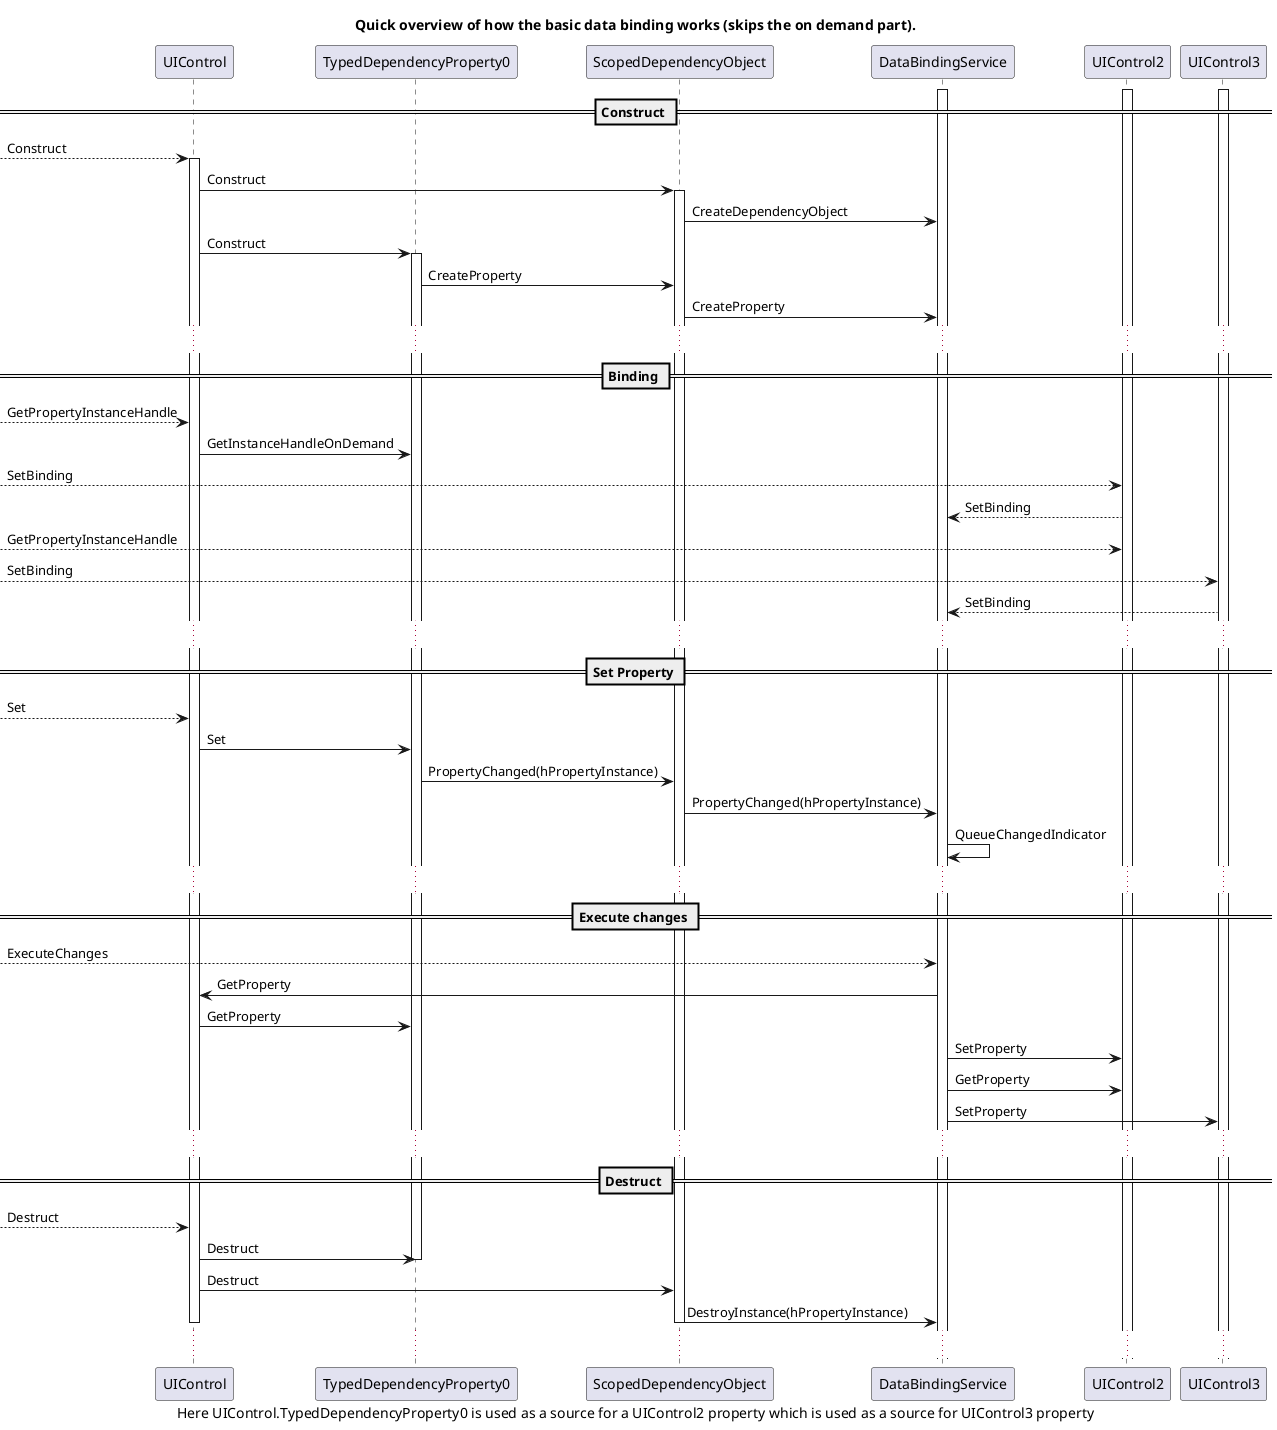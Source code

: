 @startuml FslDemoService.DataBinding Overview

title Quick overview of how the basic data binding works (skips the on demand part). 
caption Here UIControl.TypedDependencyProperty0 is used as a source for a UIControl2 property which is used as a source for UIControl3 property

participant UIControl
participant TypedDependencyProperty0
participant ScopedDependencyObject
participant DataBindingService
participant UIControl2
participant UIControl3

activate DataBindingService
activate UIControl2
activate UIControl3

== Construct ==

-->UIControl++: Construct
UIControl->ScopedDependencyObject++: Construct
ScopedDependencyObject->DataBindingService: CreateDependencyObject
UIControl->TypedDependencyProperty0++: Construct
' The property is associated with the instance and is also destroyed when the instance is destroyed
TypedDependencyProperty0->ScopedDependencyObject: CreateProperty
ScopedDependencyObject->DataBindingService: CreateProperty

...
== Binding ==

-->UIControl: GetPropertyInstanceHandle
UIControl->TypedDependencyProperty0: GetInstanceHandleOnDemand
-->UIControl2: SetBinding
UIControl2-->DataBindingService: SetBinding
-->UIControl2: GetPropertyInstanceHandle
-->UIControl3: SetBinding
UIControl3-->DataBindingService: SetBinding
...
== Set Property ==

-->UIControl: Set
UIControl->TypedDependencyProperty0: Set
TypedDependencyProperty0->ScopedDependencyObject: PropertyChanged(hPropertyInstance)
ScopedDependencyObject->DataBindingService: PropertyChanged(hPropertyInstance)
DataBindingService->DataBindingService: QueueChangedIndicator

...
== Execute changes ==

-->DataBindingService: ExecuteChanges
DataBindingService->UIControl: GetProperty
UIControl->TypedDependencyProperty0: GetProperty
DataBindingService->UIControl2: SetProperty
DataBindingService->UIControl2: GetProperty
DataBindingService->UIControl3: SetProperty

...
== Destruct ==

-->UIControl: Destruct
UIControl->TypedDependencyProperty0: Destruct
deactivate TypedDependencyProperty0
UIControl->ScopedDependencyObject: Destruct
ScopedDependencyObject->DataBindingService: DestroyInstance(hPropertyInstance)
deactivate ScopedDependencyObject
deactivate UIControl

...

@enduml

